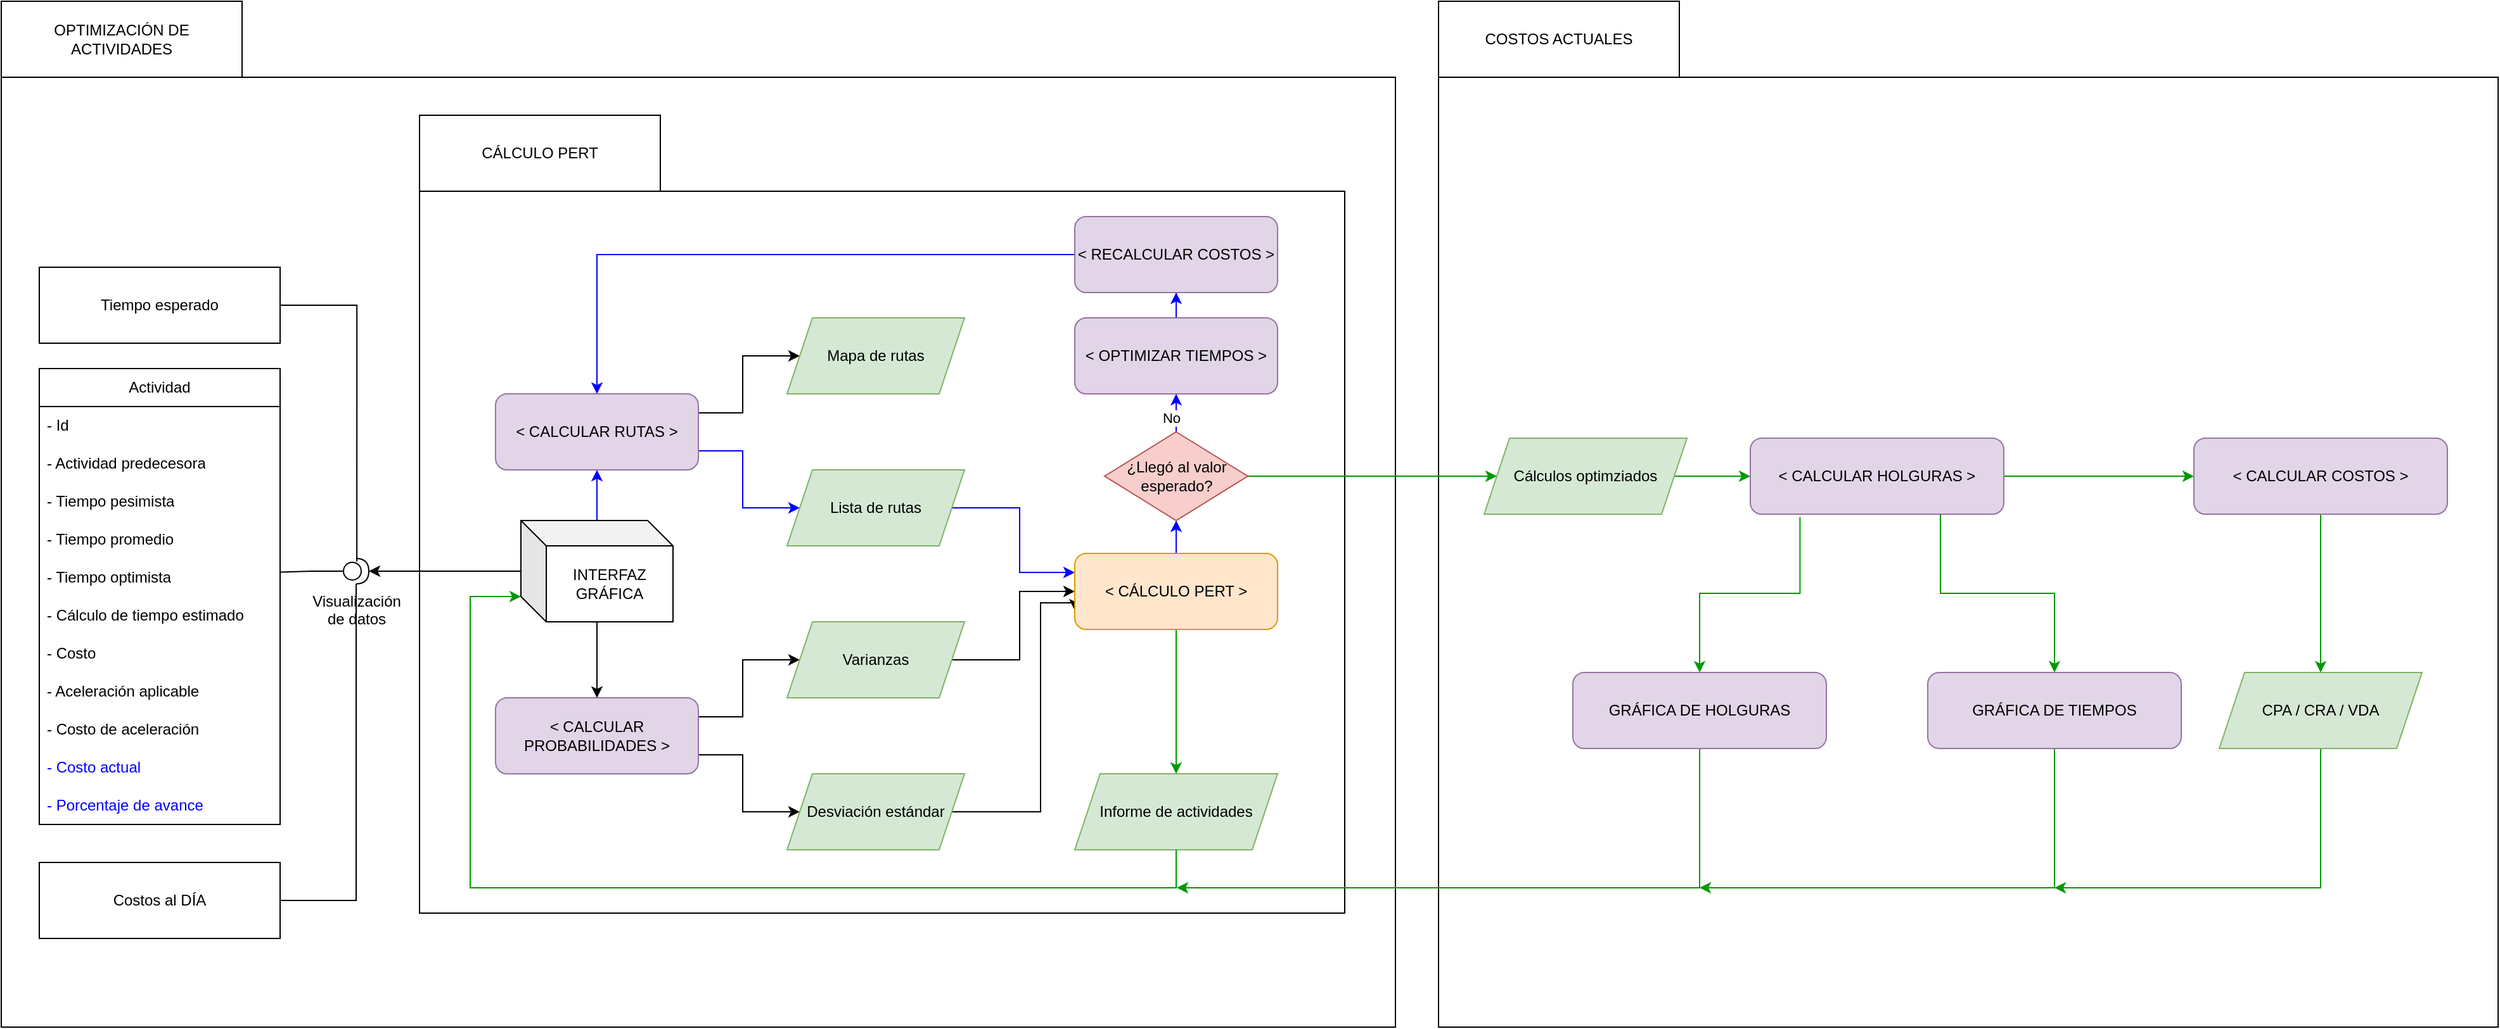 <mxfile version="26.0.4">
  <diagram name="Página-1" id="85a92BywlTFrTwVx_-yH">
    <mxGraphModel dx="1707" dy="1693" grid="1" gridSize="10" guides="1" tooltips="1" connect="1" arrows="1" fold="1" page="1" pageScale="1" pageWidth="827" pageHeight="1169" math="0" shadow="0">
      <root>
        <mxCell id="0" />
        <mxCell id="1" parent="0" />
        <mxCell id="rsNm4_ssENzMFWjYRmB5-73" value="" style="rounded=0;whiteSpace=wrap;html=1;" parent="1" vertex="1">
          <mxGeometry x="414" y="-990" width="836" height="750" as="geometry" />
        </mxCell>
        <mxCell id="rsNm4_ssENzMFWjYRmB5-63" value="" style="rounded=0;whiteSpace=wrap;html=1;" parent="1" vertex="1">
          <mxGeometry x="-720" y="-990" width="1100" height="750" as="geometry" />
        </mxCell>
        <mxCell id="rsNm4_ssENzMFWjYRmB5-47" value="" style="rounded=0;whiteSpace=wrap;html=1;" parent="1" vertex="1">
          <mxGeometry x="-390" y="-900" width="730" height="570" as="geometry" />
        </mxCell>
        <mxCell id="rsNm4_ssENzMFWjYRmB5-10" style="edgeStyle=orthogonalEdgeStyle;rounded=0;orthogonalLoop=1;jettySize=auto;html=1;exitX=1;exitY=0.25;exitDx=0;exitDy=0;" parent="1" source="rsNm4_ssENzMFWjYRmB5-5" target="rsNm4_ssENzMFWjYRmB5-8" edge="1">
          <mxGeometry relative="1" as="geometry" />
        </mxCell>
        <mxCell id="rsNm4_ssENzMFWjYRmB5-11" style="edgeStyle=orthogonalEdgeStyle;rounded=0;orthogonalLoop=1;jettySize=auto;html=1;exitX=1;exitY=0.75;exitDx=0;exitDy=0;strokeColor=#0000FF;" parent="1" source="rsNm4_ssENzMFWjYRmB5-5" target="rsNm4_ssENzMFWjYRmB5-9" edge="1">
          <mxGeometry relative="1" as="geometry" />
        </mxCell>
        <mxCell id="rsNm4_ssENzMFWjYRmB5-5" value="&amp;lt; CALCULAR RUTAS &amp;gt;" style="rounded=1;whiteSpace=wrap;html=1;fillColor=#e1d5e7;strokeColor=#9673a6;" parent="1" vertex="1">
          <mxGeometry x="-330" y="-740" width="160" height="60" as="geometry" />
        </mxCell>
        <mxCell id="rsNm4_ssENzMFWjYRmB5-8" value="Mapa de rutas" style="shape=parallelogram;perimeter=parallelogramPerimeter;whiteSpace=wrap;html=1;fixedSize=1;fillColor=#d5e8d4;strokeColor=#82b366;" parent="1" vertex="1">
          <mxGeometry x="-100" y="-800" width="140" height="60" as="geometry" />
        </mxCell>
        <mxCell id="rsNm4_ssENzMFWjYRmB5-38" style="edgeStyle=orthogonalEdgeStyle;rounded=0;orthogonalLoop=1;jettySize=auto;html=1;entryX=0;entryY=0.25;entryDx=0;entryDy=0;strokeColor=#0000FF;" parent="1" source="rsNm4_ssENzMFWjYRmB5-9" target="rsNm4_ssENzMFWjYRmB5-35" edge="1">
          <mxGeometry relative="1" as="geometry" />
        </mxCell>
        <mxCell id="rsNm4_ssENzMFWjYRmB5-9" value="Lista de rutas" style="shape=parallelogram;perimeter=parallelogramPerimeter;whiteSpace=wrap;html=1;fixedSize=1;fillColor=#d5e8d4;strokeColor=#82b366;" parent="1" vertex="1">
          <mxGeometry x="-100" y="-680" width="140" height="60" as="geometry" />
        </mxCell>
        <mxCell id="rsNm4_ssENzMFWjYRmB5-14" value="Actividad" style="swimlane;fontStyle=0;childLayout=stackLayout;horizontal=1;startSize=30;horizontalStack=0;resizeParent=1;resizeParentMax=0;resizeLast=0;collapsible=1;marginBottom=0;whiteSpace=wrap;html=1;" parent="1" vertex="1">
          <mxGeometry x="-690" y="-760" width="190" height="360" as="geometry" />
        </mxCell>
        <mxCell id="rsNm4_ssENzMFWjYRmB5-15" value="- Id" style="text;strokeColor=none;fillColor=none;align=left;verticalAlign=middle;spacingLeft=4;spacingRight=4;overflow=hidden;points=[[0,0.5],[1,0.5]];portConstraint=eastwest;rotatable=0;whiteSpace=wrap;html=1;" parent="rsNm4_ssENzMFWjYRmB5-14" vertex="1">
          <mxGeometry y="30" width="190" height="30" as="geometry" />
        </mxCell>
        <mxCell id="rsNm4_ssENzMFWjYRmB5-16" value="- Actividad predecesora" style="text;strokeColor=none;fillColor=none;align=left;verticalAlign=middle;spacingLeft=4;spacingRight=4;overflow=hidden;points=[[0,0.5],[1,0.5]];portConstraint=eastwest;rotatable=0;whiteSpace=wrap;html=1;" parent="rsNm4_ssENzMFWjYRmB5-14" vertex="1">
          <mxGeometry y="60" width="190" height="30" as="geometry" />
        </mxCell>
        <mxCell id="rsNm4_ssENzMFWjYRmB5-18" value="- Tiempo pesimista" style="text;strokeColor=none;fillColor=none;align=left;verticalAlign=middle;spacingLeft=4;spacingRight=4;overflow=hidden;points=[[0,0.5],[1,0.5]];portConstraint=eastwest;rotatable=0;whiteSpace=wrap;html=1;" parent="rsNm4_ssENzMFWjYRmB5-14" vertex="1">
          <mxGeometry y="90" width="190" height="30" as="geometry" />
        </mxCell>
        <mxCell id="rsNm4_ssENzMFWjYRmB5-19" value="- Tiempo promedio" style="text;strokeColor=none;fillColor=none;align=left;verticalAlign=middle;spacingLeft=4;spacingRight=4;overflow=hidden;points=[[0,0.5],[1,0.5]];portConstraint=eastwest;rotatable=0;whiteSpace=wrap;html=1;" parent="rsNm4_ssENzMFWjYRmB5-14" vertex="1">
          <mxGeometry y="120" width="190" height="30" as="geometry" />
        </mxCell>
        <mxCell id="rsNm4_ssENzMFWjYRmB5-17" value="- Tiempo optimista" style="text;strokeColor=none;fillColor=none;align=left;verticalAlign=middle;spacingLeft=4;spacingRight=4;overflow=hidden;points=[[0,0.5],[1,0.5]];portConstraint=eastwest;rotatable=0;whiteSpace=wrap;html=1;" parent="rsNm4_ssENzMFWjYRmB5-14" vertex="1">
          <mxGeometry y="150" width="190" height="30" as="geometry" />
        </mxCell>
        <mxCell id="rsNm4_ssENzMFWjYRmB5-28" value="- Cálculo de tiempo estimado" style="text;strokeColor=none;fillColor=none;align=left;verticalAlign=middle;spacingLeft=4;spacingRight=4;overflow=hidden;points=[[0,0.5],[1,0.5]];portConstraint=eastwest;rotatable=0;whiteSpace=wrap;html=1;" parent="rsNm4_ssENzMFWjYRmB5-14" vertex="1">
          <mxGeometry y="180" width="190" height="30" as="geometry" />
        </mxCell>
        <mxCell id="rsNm4_ssENzMFWjYRmB5-23" value="- Costo" style="text;strokeColor=none;fillColor=none;align=left;verticalAlign=middle;spacingLeft=4;spacingRight=4;overflow=hidden;points=[[0,0.5],[1,0.5]];portConstraint=eastwest;rotatable=0;whiteSpace=wrap;html=1;" parent="rsNm4_ssENzMFWjYRmB5-14" vertex="1">
          <mxGeometry y="210" width="190" height="30" as="geometry" />
        </mxCell>
        <mxCell id="rsNm4_ssENzMFWjYRmB5-24" value="- Aceleración aplicable" style="text;strokeColor=none;fillColor=none;align=left;verticalAlign=middle;spacingLeft=4;spacingRight=4;overflow=hidden;points=[[0,0.5],[1,0.5]];portConstraint=eastwest;rotatable=0;whiteSpace=wrap;html=1;" parent="rsNm4_ssENzMFWjYRmB5-14" vertex="1">
          <mxGeometry y="240" width="190" height="30" as="geometry" />
        </mxCell>
        <mxCell id="rsNm4_ssENzMFWjYRmB5-65" value="- Costo de aceleración" style="text;strokeColor=none;fillColor=none;align=left;verticalAlign=middle;spacingLeft=4;spacingRight=4;overflow=hidden;points=[[0,0.5],[1,0.5]];portConstraint=eastwest;rotatable=0;whiteSpace=wrap;html=1;" parent="rsNm4_ssENzMFWjYRmB5-14" vertex="1">
          <mxGeometry y="270" width="190" height="30" as="geometry" />
        </mxCell>
        <mxCell id="rsNm4_ssENzMFWjYRmB5-66" value="- Costo actual" style="text;strokeColor=none;fillColor=none;align=left;verticalAlign=middle;spacingLeft=4;spacingRight=4;overflow=hidden;points=[[0,0.5],[1,0.5]];portConstraint=eastwest;rotatable=0;whiteSpace=wrap;html=1;fontColor=#0000FF;" parent="rsNm4_ssENzMFWjYRmB5-14" vertex="1">
          <mxGeometry y="300" width="190" height="30" as="geometry" />
        </mxCell>
        <mxCell id="rsNm4_ssENzMFWjYRmB5-22" value="- Porcentaje de avance" style="text;strokeColor=none;fillColor=none;align=left;verticalAlign=middle;spacingLeft=4;spacingRight=4;overflow=hidden;points=[[0,0.5],[1,0.5]];portConstraint=eastwest;rotatable=0;whiteSpace=wrap;html=1;fontColor=#0000FF;" parent="rsNm4_ssENzMFWjYRmB5-14" vertex="1">
          <mxGeometry y="330" width="190" height="30" as="geometry" />
        </mxCell>
        <mxCell id="rsNm4_ssENzMFWjYRmB5-21" value="Tiempo esperado" style="rounded=0;whiteSpace=wrap;html=1;" parent="1" vertex="1">
          <mxGeometry x="-690" y="-840" width="190" height="60" as="geometry" />
        </mxCell>
        <mxCell id="rsNm4_ssENzMFWjYRmB5-32" style="edgeStyle=orthogonalEdgeStyle;rounded=0;orthogonalLoop=1;jettySize=auto;html=1;entryX=0;entryY=0.5;entryDx=0;entryDy=0;exitX=1;exitY=0.25;exitDx=0;exitDy=0;" parent="1" source="rsNm4_ssENzMFWjYRmB5-27" target="rsNm4_ssENzMFWjYRmB5-30" edge="1">
          <mxGeometry relative="1" as="geometry" />
        </mxCell>
        <mxCell id="rsNm4_ssENzMFWjYRmB5-33" style="edgeStyle=orthogonalEdgeStyle;rounded=0;orthogonalLoop=1;jettySize=auto;html=1;exitX=1;exitY=0.75;exitDx=0;exitDy=0;" parent="1" source="rsNm4_ssENzMFWjYRmB5-27" target="rsNm4_ssENzMFWjYRmB5-31" edge="1">
          <mxGeometry relative="1" as="geometry" />
        </mxCell>
        <mxCell id="rsNm4_ssENzMFWjYRmB5-27" value="&amp;lt; CALCULAR PROBABILIDADES &amp;gt;" style="rounded=1;whiteSpace=wrap;html=1;fillColor=#e1d5e7;strokeColor=#9673a6;" parent="1" vertex="1">
          <mxGeometry x="-330" y="-500" width="160" height="60" as="geometry" />
        </mxCell>
        <mxCell id="rsNm4_ssENzMFWjYRmB5-36" style="edgeStyle=orthogonalEdgeStyle;rounded=0;orthogonalLoop=1;jettySize=auto;html=1;entryX=0;entryY=0.5;entryDx=0;entryDy=0;" parent="1" source="rsNm4_ssENzMFWjYRmB5-30" target="rsNm4_ssENzMFWjYRmB5-35" edge="1">
          <mxGeometry relative="1" as="geometry" />
        </mxCell>
        <mxCell id="rsNm4_ssENzMFWjYRmB5-30" value="Varianzas" style="shape=parallelogram;perimeter=parallelogramPerimeter;whiteSpace=wrap;html=1;fixedSize=1;fillColor=#d5e8d4;strokeColor=#82b366;" parent="1" vertex="1">
          <mxGeometry x="-100" y="-560" width="140" height="60" as="geometry" />
        </mxCell>
        <mxCell id="rsNm4_ssENzMFWjYRmB5-37" style="edgeStyle=orthogonalEdgeStyle;rounded=0;orthogonalLoop=1;jettySize=auto;html=1;entryX=0;entryY=0.75;entryDx=0;entryDy=0;" parent="1" source="rsNm4_ssENzMFWjYRmB5-31" target="rsNm4_ssENzMFWjYRmB5-35" edge="1">
          <mxGeometry relative="1" as="geometry">
            <Array as="points">
              <mxPoint x="100" y="-410" />
              <mxPoint x="100" y="-575" />
            </Array>
          </mxGeometry>
        </mxCell>
        <mxCell id="rsNm4_ssENzMFWjYRmB5-31" value="Desviación estándar" style="shape=parallelogram;perimeter=parallelogramPerimeter;whiteSpace=wrap;html=1;fixedSize=1;fillColor=#d5e8d4;strokeColor=#82b366;" parent="1" vertex="1">
          <mxGeometry x="-100" y="-440" width="140" height="60" as="geometry" />
        </mxCell>
        <mxCell id="rsNm4_ssENzMFWjYRmB5-46" value="" style="edgeStyle=orthogonalEdgeStyle;rounded=0;orthogonalLoop=1;jettySize=auto;html=1;strokeColor=#009900;" parent="1" source="rsNm4_ssENzMFWjYRmB5-35" target="rsNm4_ssENzMFWjYRmB5-45" edge="1">
          <mxGeometry relative="1" as="geometry" />
        </mxCell>
        <mxCell id="rsNm4_ssENzMFWjYRmB5-84" value="" style="edgeStyle=orthogonalEdgeStyle;rounded=0;orthogonalLoop=1;jettySize=auto;html=1;strokeColor=#0000FF;" parent="1" source="rsNm4_ssENzMFWjYRmB5-35" target="rsNm4_ssENzMFWjYRmB5-80" edge="1">
          <mxGeometry relative="1" as="geometry" />
        </mxCell>
        <mxCell id="rsNm4_ssENzMFWjYRmB5-35" value="&amp;lt; CÁLCULO PERT &amp;gt;" style="rounded=1;whiteSpace=wrap;html=1;fillColor=#ffe6cc;strokeColor=#d79b00;" parent="1" vertex="1">
          <mxGeometry x="127" y="-614" width="160" height="60" as="geometry" />
        </mxCell>
        <mxCell id="rsNm4_ssENzMFWjYRmB5-43" value="" style="edgeStyle=orthogonalEdgeStyle;rounded=0;orthogonalLoop=1;jettySize=auto;html=1;strokeColor=#0000FF;" parent="1" source="rsNm4_ssENzMFWjYRmB5-39" target="rsNm4_ssENzMFWjYRmB5-40" edge="1">
          <mxGeometry relative="1" as="geometry" />
        </mxCell>
        <mxCell id="rsNm4_ssENzMFWjYRmB5-39" value="&amp;lt; OPTIMIZAR TIEMPOS &amp;gt;" style="rounded=1;whiteSpace=wrap;html=1;fillColor=#e1d5e7;strokeColor=#9673a6;" parent="1" vertex="1">
          <mxGeometry x="127" y="-800" width="160" height="60" as="geometry" />
        </mxCell>
        <mxCell id="rsNm4_ssENzMFWjYRmB5-41" style="edgeStyle=orthogonalEdgeStyle;rounded=0;orthogonalLoop=1;jettySize=auto;html=1;strokeColor=#0000FF;" parent="1" source="rsNm4_ssENzMFWjYRmB5-40" target="rsNm4_ssENzMFWjYRmB5-5" edge="1">
          <mxGeometry relative="1" as="geometry" />
        </mxCell>
        <mxCell id="rsNm4_ssENzMFWjYRmB5-40" value="&amp;lt; RECALCULAR COSTOS &amp;gt;" style="rounded=1;whiteSpace=wrap;html=1;fillColor=#e1d5e7;strokeColor=#9673a6;" parent="1" vertex="1">
          <mxGeometry x="127" y="-880" width="160" height="60" as="geometry" />
        </mxCell>
        <mxCell id="rsNm4_ssENzMFWjYRmB5-45" value="Informe de actividades" style="shape=parallelogram;perimeter=parallelogramPerimeter;whiteSpace=wrap;html=1;fixedSize=1;fillColor=#d5e8d4;strokeColor=#82b366;" parent="1" vertex="1">
          <mxGeometry x="127" y="-440" width="160" height="60" as="geometry" />
        </mxCell>
        <mxCell id="rsNm4_ssENzMFWjYRmB5-49" value="CÁLCULO PERT" style="rounded=0;whiteSpace=wrap;html=1;" parent="1" vertex="1">
          <mxGeometry x="-390" y="-960" width="190" height="60" as="geometry" />
        </mxCell>
        <mxCell id="rsNm4_ssENzMFWjYRmB5-59" style="edgeStyle=orthogonalEdgeStyle;rounded=0;orthogonalLoop=1;jettySize=auto;html=1;endArrow=none;endFill=0;entryX=1.002;entryY=0.36;entryDx=0;entryDy=0;entryPerimeter=0;" parent="1" source="rsNm4_ssENzMFWjYRmB5-50" target="rsNm4_ssENzMFWjYRmB5-17" edge="1">
          <mxGeometry relative="1" as="geometry">
            <mxPoint x="-620.0" y="-600" as="targetPoint" />
          </mxGeometry>
        </mxCell>
        <mxCell id="rsNm4_ssENzMFWjYRmB5-50" value="Visualización&lt;br&gt;de datos" style="shape=providedRequiredInterface;html=1;verticalLabelPosition=bottom;sketch=0;verticalAlign=top;" parent="1" vertex="1">
          <mxGeometry x="-450" y="-610" width="20" height="20" as="geometry" />
        </mxCell>
        <mxCell id="rsNm4_ssENzMFWjYRmB5-56" value="" style="edgeStyle=orthogonalEdgeStyle;rounded=0;orthogonalLoop=1;jettySize=auto;html=1;strokeColor=#0000FF;" parent="1" source="rsNm4_ssENzMFWjYRmB5-55" target="rsNm4_ssENzMFWjYRmB5-5" edge="1">
          <mxGeometry relative="1" as="geometry" />
        </mxCell>
        <mxCell id="rsNm4_ssENzMFWjYRmB5-57" value="" style="edgeStyle=orthogonalEdgeStyle;rounded=0;orthogonalLoop=1;jettySize=auto;html=1;" parent="1" source="rsNm4_ssENzMFWjYRmB5-55" target="rsNm4_ssENzMFWjYRmB5-27" edge="1">
          <mxGeometry relative="1" as="geometry" />
        </mxCell>
        <mxCell id="rsNm4_ssENzMFWjYRmB5-55" value="INTERFAZ GRÁFICA" style="shape=cube;whiteSpace=wrap;html=1;boundedLbl=1;backgroundOutline=1;darkOpacity=0.05;darkOpacity2=0.1;" parent="1" vertex="1">
          <mxGeometry x="-310" y="-640" width="120" height="80" as="geometry" />
        </mxCell>
        <mxCell id="rsNm4_ssENzMFWjYRmB5-58" style="edgeStyle=orthogonalEdgeStyle;rounded=0;orthogonalLoop=1;jettySize=auto;html=1;entryX=1;entryY=0.5;entryDx=0;entryDy=0;entryPerimeter=0;" parent="1" source="rsNm4_ssENzMFWjYRmB5-55" target="rsNm4_ssENzMFWjYRmB5-50" edge="1">
          <mxGeometry relative="1" as="geometry" />
        </mxCell>
        <mxCell id="rsNm4_ssENzMFWjYRmB5-60" style="edgeStyle=orthogonalEdgeStyle;rounded=0;orthogonalLoop=1;jettySize=auto;html=1;entryX=0.528;entryY=0.117;entryDx=0;entryDy=0;entryPerimeter=0;endArrow=none;endFill=0;" parent="1" source="rsNm4_ssENzMFWjYRmB5-21" target="rsNm4_ssENzMFWjYRmB5-50" edge="1">
          <mxGeometry relative="1" as="geometry" />
        </mxCell>
        <mxCell id="rsNm4_ssENzMFWjYRmB5-61" style="edgeStyle=orthogonalEdgeStyle;rounded=0;orthogonalLoop=1;jettySize=auto;html=1;entryX=0;entryY=0;entryDx=0;entryDy=60;entryPerimeter=0;strokeColor=#009900;" parent="1" source="rsNm4_ssENzMFWjYRmB5-45" target="rsNm4_ssENzMFWjYRmB5-55" edge="1">
          <mxGeometry relative="1" as="geometry">
            <Array as="points">
              <mxPoint x="207" y="-350" />
              <mxPoint x="-350" y="-350" />
              <mxPoint x="-350" y="-580" />
            </Array>
          </mxGeometry>
        </mxCell>
        <mxCell id="rsNm4_ssENzMFWjYRmB5-64" value="OPTIMIZACIÓN DE ACTIVIDADES" style="rounded=0;whiteSpace=wrap;html=1;" parent="1" vertex="1">
          <mxGeometry x="-720" y="-1050" width="190" height="60" as="geometry" />
        </mxCell>
        <mxCell id="rsNm4_ssENzMFWjYRmB5-69" style="edgeStyle=orthogonalEdgeStyle;rounded=0;orthogonalLoop=1;jettySize=auto;html=1;endArrow=none;endFill=0;" parent="1" source="rsNm4_ssENzMFWjYRmB5-68" target="rsNm4_ssENzMFWjYRmB5-50" edge="1">
          <mxGeometry relative="1" as="geometry" />
        </mxCell>
        <mxCell id="rsNm4_ssENzMFWjYRmB5-68" value="Costos al DÍA" style="rounded=0;whiteSpace=wrap;html=1;" parent="1" vertex="1">
          <mxGeometry x="-690" y="-370" width="190" height="60" as="geometry" />
        </mxCell>
        <mxCell id="rsNm4_ssENzMFWjYRmB5-79" value="" style="edgeStyle=orthogonalEdgeStyle;rounded=0;orthogonalLoop=1;jettySize=auto;html=1;strokeColor=#009900;" parent="1" source="rsNm4_ssENzMFWjYRmB5-70" target="rsNm4_ssENzMFWjYRmB5-75" edge="1">
          <mxGeometry relative="1" as="geometry" />
        </mxCell>
        <mxCell id="rsNm4_ssENzMFWjYRmB5-70" value="Cálculos optimziados" style="shape=parallelogram;perimeter=parallelogramPerimeter;whiteSpace=wrap;html=1;fixedSize=1;fillColor=#d5e8d4;strokeColor=#82b366;" parent="1" vertex="1">
          <mxGeometry x="450" y="-705" width="160" height="60" as="geometry" />
        </mxCell>
        <mxCell id="rsNm4_ssENzMFWjYRmB5-74" value="COSTOS ACTUALES" style="rounded=0;whiteSpace=wrap;html=1;" parent="1" vertex="1">
          <mxGeometry x="414" y="-1050" width="190" height="60" as="geometry" />
        </mxCell>
        <mxCell id="rsNm4_ssENzMFWjYRmB5-77" style="edgeStyle=orthogonalEdgeStyle;rounded=0;orthogonalLoop=1;jettySize=auto;html=1;strokeColor=#009900;exitX=0.196;exitY=1.037;exitDx=0;exitDy=0;exitPerimeter=0;" parent="1" source="rsNm4_ssENzMFWjYRmB5-75" target="rsNm4_ssENzMFWjYRmB5-76" edge="1">
          <mxGeometry relative="1" as="geometry" />
        </mxCell>
        <mxCell id="rsNm4_ssENzMFWjYRmB5-89" value="" style="edgeStyle=orthogonalEdgeStyle;rounded=0;orthogonalLoop=1;jettySize=auto;html=1;strokeColor=#009900;" parent="1" source="rsNm4_ssENzMFWjYRmB5-75" target="rsNm4_ssENzMFWjYRmB5-88" edge="1">
          <mxGeometry relative="1" as="geometry" />
        </mxCell>
        <mxCell id="rsNm4_ssENzMFWjYRmB5-75" value="&amp;lt; CALCULAR HOLGURAS &amp;gt;" style="rounded=1;whiteSpace=wrap;html=1;fillColor=#e1d5e7;strokeColor=#9673a6;" parent="1" vertex="1">
          <mxGeometry x="660" y="-705" width="200" height="60" as="geometry" />
        </mxCell>
        <mxCell id="rsNm4_ssENzMFWjYRmB5-78" style="edgeStyle=orthogonalEdgeStyle;rounded=0;orthogonalLoop=1;jettySize=auto;html=1;strokeColor=#009900;exitX=0.5;exitY=1;exitDx=0;exitDy=0;" parent="1" source="rsNm4_ssENzMFWjYRmB5-76" edge="1">
          <mxGeometry relative="1" as="geometry">
            <mxPoint x="207.5" y="-350" as="targetPoint" />
            <Array as="points">
              <mxPoint x="620" y="-350" />
            </Array>
          </mxGeometry>
        </mxCell>
        <mxCell id="rsNm4_ssENzMFWjYRmB5-76" value="GRÁFICA DE HOLGURAS" style="rounded=1;whiteSpace=wrap;html=1;fillColor=#e1d5e7;strokeColor=#9673a6;" parent="1" vertex="1">
          <mxGeometry x="520" y="-520" width="200" height="60" as="geometry" />
        </mxCell>
        <mxCell id="rsNm4_ssENzMFWjYRmB5-81" value="" style="edgeStyle=orthogonalEdgeStyle;rounded=0;orthogonalLoop=1;jettySize=auto;html=1;entryX=0.5;entryY=1;entryDx=0;entryDy=0;strokeColor=#0000FF;" parent="1" source="rsNm4_ssENzMFWjYRmB5-80" target="rsNm4_ssENzMFWjYRmB5-39" edge="1">
          <mxGeometry relative="1" as="geometry" />
        </mxCell>
        <mxCell id="rsNm4_ssENzMFWjYRmB5-82" value="No" style="edgeLabel;html=1;align=center;verticalAlign=middle;resizable=0;points=[];" parent="rsNm4_ssENzMFWjYRmB5-81" vertex="1" connectable="0">
          <mxGeometry x="0.14" y="-4" relative="1" as="geometry">
            <mxPoint as="offset" />
          </mxGeometry>
        </mxCell>
        <mxCell id="rsNm4_ssENzMFWjYRmB5-83" style="edgeStyle=orthogonalEdgeStyle;rounded=0;orthogonalLoop=1;jettySize=auto;html=1;strokeColor=#009900;" parent="1" source="rsNm4_ssENzMFWjYRmB5-80" target="rsNm4_ssENzMFWjYRmB5-70" edge="1">
          <mxGeometry relative="1" as="geometry" />
        </mxCell>
        <mxCell id="rsNm4_ssENzMFWjYRmB5-80" value="¿Llegó al valor esperado?" style="rhombus;whiteSpace=wrap;html=1;fillColor=#f8cecc;strokeColor=#b85450;" parent="1" vertex="1">
          <mxGeometry x="150.5" y="-710" width="113" height="70" as="geometry" />
        </mxCell>
        <mxCell id="rsNm4_ssENzMFWjYRmB5-86" style="edgeStyle=orthogonalEdgeStyle;rounded=0;orthogonalLoop=1;jettySize=auto;html=1;entryX=0.75;entryY=1;entryDx=0;entryDy=0;strokeColor=#009900;startArrow=classic;startFill=1;endArrow=none;endFill=0;" parent="1" source="rsNm4_ssENzMFWjYRmB5-85" target="rsNm4_ssENzMFWjYRmB5-75" edge="1">
          <mxGeometry relative="1" as="geometry" />
        </mxCell>
        <mxCell id="rsNm4_ssENzMFWjYRmB5-87" style="edgeStyle=orthogonalEdgeStyle;rounded=0;orthogonalLoop=1;jettySize=auto;html=1;strokeColor=#009900;" parent="1" source="rsNm4_ssENzMFWjYRmB5-85" edge="1">
          <mxGeometry relative="1" as="geometry">
            <mxPoint x="620" y="-350" as="targetPoint" />
            <Array as="points">
              <mxPoint x="900" y="-350" />
            </Array>
          </mxGeometry>
        </mxCell>
        <mxCell id="rsNm4_ssENzMFWjYRmB5-85" value="GRÁFICA DE TIEMPOS" style="rounded=1;whiteSpace=wrap;html=1;fillColor=#e1d5e7;strokeColor=#9673a6;" parent="1" vertex="1">
          <mxGeometry x="800" y="-520" width="200" height="60" as="geometry" />
        </mxCell>
        <mxCell id="rsNm4_ssENzMFWjYRmB5-90" style="edgeStyle=orthogonalEdgeStyle;rounded=0;orthogonalLoop=1;jettySize=auto;html=1;strokeColor=#009900;exitX=0.5;exitY=1;exitDx=0;exitDy=0;" parent="1" source="rsNm4_ssENzMFWjYRmB5-91" edge="1">
          <mxGeometry relative="1" as="geometry">
            <mxPoint x="900.0" y="-350" as="targetPoint" />
            <Array as="points">
              <mxPoint x="1110" y="-350" />
            </Array>
          </mxGeometry>
        </mxCell>
        <mxCell id="rsNm4_ssENzMFWjYRmB5-93" value="" style="edgeStyle=orthogonalEdgeStyle;rounded=0;orthogonalLoop=1;jettySize=auto;html=1;strokeColor=#009900;" parent="1" source="rsNm4_ssENzMFWjYRmB5-88" target="rsNm4_ssENzMFWjYRmB5-91" edge="1">
          <mxGeometry relative="1" as="geometry" />
        </mxCell>
        <mxCell id="rsNm4_ssENzMFWjYRmB5-88" value="&amp;lt; CALCULAR COSTOS &amp;gt;" style="rounded=1;whiteSpace=wrap;html=1;fillColor=#e1d5e7;strokeColor=#9673a6;" parent="1" vertex="1">
          <mxGeometry x="1010" y="-705" width="200" height="60" as="geometry" />
        </mxCell>
        <mxCell id="rsNm4_ssENzMFWjYRmB5-91" value="CPA / CRA / VDA" style="shape=parallelogram;perimeter=parallelogramPerimeter;whiteSpace=wrap;html=1;fixedSize=1;fillColor=#d5e8d4;strokeColor=#82b366;" parent="1" vertex="1">
          <mxGeometry x="1030" y="-520" width="160" height="60" as="geometry" />
        </mxCell>
      </root>
    </mxGraphModel>
  </diagram>
</mxfile>
